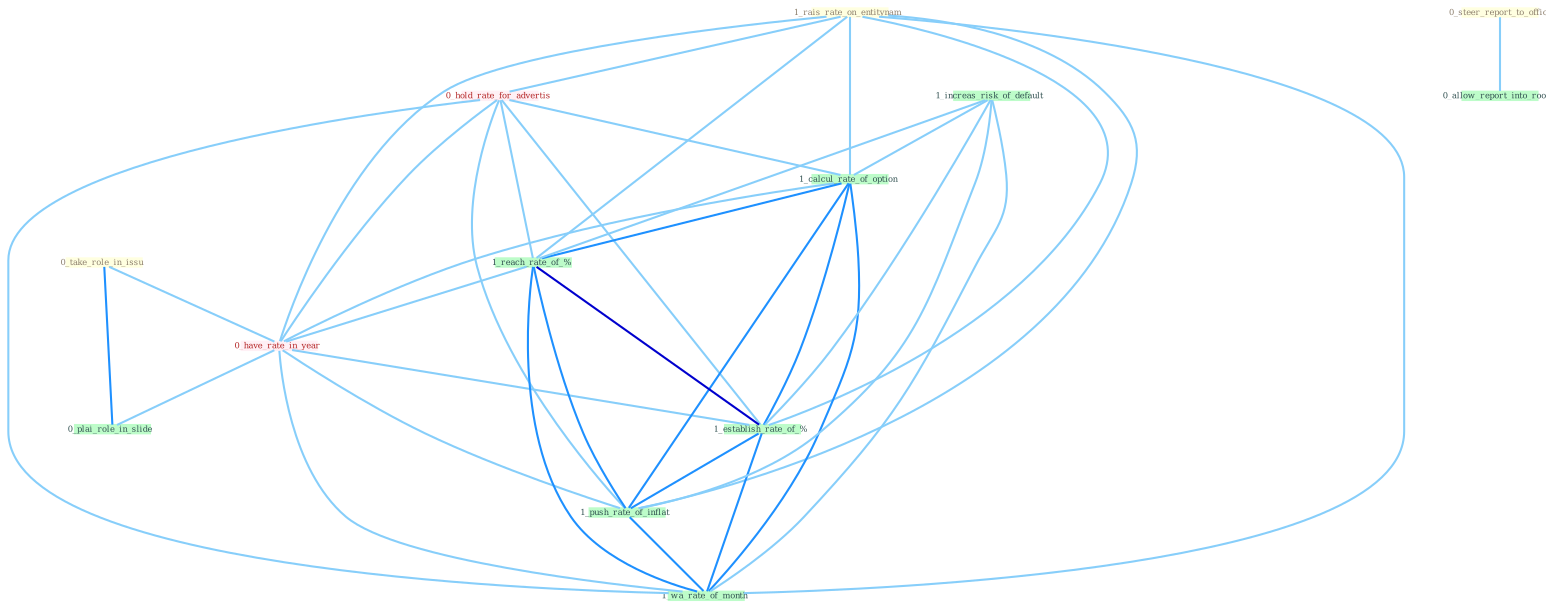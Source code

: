 Graph G{ 
    node
    [shape=polygon,style=filled,width=.5,height=.06,color="#BDFCC9",fixedsize=true,fontsize=4,
    fontcolor="#2f4f4f"];
    {node
    [color="#ffffe0", fontcolor="#8b7d6b"] "1_rais_rate_on_entitynam " "0_steer_report_to_offic " "0_take_role_in_issu "}
{node [color="#fff0f5", fontcolor="#b22222"] "0_hold_rate_for_advertis " "0_have_rate_in_year "}
edge [color="#B0E2FF"];

	"1_rais_rate_on_entitynam " -- "0_hold_rate_for_advertis " [w="1", color="#87cefa" ];
	"1_rais_rate_on_entitynam " -- "1_calcul_rate_of_option " [w="1", color="#87cefa" ];
	"1_rais_rate_on_entitynam " -- "1_reach_rate_of_% " [w="1", color="#87cefa" ];
	"1_rais_rate_on_entitynam " -- "0_have_rate_in_year " [w="1", color="#87cefa" ];
	"1_rais_rate_on_entitynam " -- "1_establish_rate_of_% " [w="1", color="#87cefa" ];
	"1_rais_rate_on_entitynam " -- "1_push_rate_of_inflat " [w="1", color="#87cefa" ];
	"1_rais_rate_on_entitynam " -- "1_wa_rate_of_month " [w="1", color="#87cefa" ];
	"0_steer_report_to_offic " -- "0_allow_report_into_room " [w="1", color="#87cefa" ];
	"0_take_role_in_issu " -- "0_have_rate_in_year " [w="1", color="#87cefa" ];
	"0_take_role_in_issu " -- "0_plai_role_in_slide " [w="2", color="#1e90ff" , len=0.8];
	"1_increas_risk_of_default " -- "1_calcul_rate_of_option " [w="1", color="#87cefa" ];
	"1_increas_risk_of_default " -- "1_reach_rate_of_% " [w="1", color="#87cefa" ];
	"1_increas_risk_of_default " -- "1_establish_rate_of_% " [w="1", color="#87cefa" ];
	"1_increas_risk_of_default " -- "1_push_rate_of_inflat " [w="1", color="#87cefa" ];
	"1_increas_risk_of_default " -- "1_wa_rate_of_month " [w="1", color="#87cefa" ];
	"0_hold_rate_for_advertis " -- "1_calcul_rate_of_option " [w="1", color="#87cefa" ];
	"0_hold_rate_for_advertis " -- "1_reach_rate_of_% " [w="1", color="#87cefa" ];
	"0_hold_rate_for_advertis " -- "0_have_rate_in_year " [w="1", color="#87cefa" ];
	"0_hold_rate_for_advertis " -- "1_establish_rate_of_% " [w="1", color="#87cefa" ];
	"0_hold_rate_for_advertis " -- "1_push_rate_of_inflat " [w="1", color="#87cefa" ];
	"0_hold_rate_for_advertis " -- "1_wa_rate_of_month " [w="1", color="#87cefa" ];
	"1_calcul_rate_of_option " -- "1_reach_rate_of_% " [w="2", color="#1e90ff" , len=0.8];
	"1_calcul_rate_of_option " -- "0_have_rate_in_year " [w="1", color="#87cefa" ];
	"1_calcul_rate_of_option " -- "1_establish_rate_of_% " [w="2", color="#1e90ff" , len=0.8];
	"1_calcul_rate_of_option " -- "1_push_rate_of_inflat " [w="2", color="#1e90ff" , len=0.8];
	"1_calcul_rate_of_option " -- "1_wa_rate_of_month " [w="2", color="#1e90ff" , len=0.8];
	"1_reach_rate_of_% " -- "0_have_rate_in_year " [w="1", color="#87cefa" ];
	"1_reach_rate_of_% " -- "1_establish_rate_of_% " [w="3", color="#0000cd" , len=0.6];
	"1_reach_rate_of_% " -- "1_push_rate_of_inflat " [w="2", color="#1e90ff" , len=0.8];
	"1_reach_rate_of_% " -- "1_wa_rate_of_month " [w="2", color="#1e90ff" , len=0.8];
	"0_have_rate_in_year " -- "1_establish_rate_of_% " [w="1", color="#87cefa" ];
	"0_have_rate_in_year " -- "0_plai_role_in_slide " [w="1", color="#87cefa" ];
	"0_have_rate_in_year " -- "1_push_rate_of_inflat " [w="1", color="#87cefa" ];
	"0_have_rate_in_year " -- "1_wa_rate_of_month " [w="1", color="#87cefa" ];
	"1_establish_rate_of_% " -- "1_push_rate_of_inflat " [w="2", color="#1e90ff" , len=0.8];
	"1_establish_rate_of_% " -- "1_wa_rate_of_month " [w="2", color="#1e90ff" , len=0.8];
	"1_push_rate_of_inflat " -- "1_wa_rate_of_month " [w="2", color="#1e90ff" , len=0.8];
}